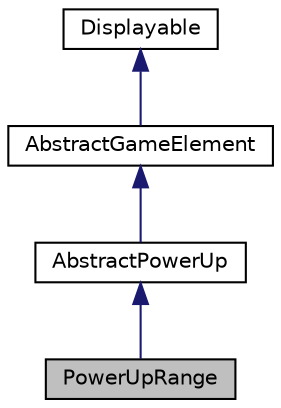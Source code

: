 digraph "PowerUpRange"
{
 // LATEX_PDF_SIZE
  edge [fontname="Helvetica",fontsize="10",labelfontname="Helvetica",labelfontsize="10"];
  node [fontname="Helvetica",fontsize="10",shape=record];
  Node1 [label="PowerUpRange",height=0.2,width=0.4,color="black", fillcolor="grey75", style="filled", fontcolor="black",tooltip=" "];
  Node2 -> Node1 [dir="back",color="midnightblue",fontsize="10",style="solid",fontname="Helvetica"];
  Node2 [label="AbstractPowerUp",height=0.2,width=0.4,color="black", fillcolor="white", style="filled",URL="$classAbstractPowerUp.html",tooltip="Classe abstraite regroupant tous les power ups."];
  Node3 -> Node2 [dir="back",color="midnightblue",fontsize="10",style="solid",fontname="Helvetica"];
  Node3 [label="AbstractGameElement",height=0.2,width=0.4,color="black", fillcolor="white", style="filled",URL="$classAbstractGameElement.html",tooltip="Classe abstraite regroupant tous les élements de jeux, comme les blocs, les power ups ou les joueurs."];
  Node4 -> Node3 [dir="back",color="midnightblue",fontsize="10",style="solid",fontname="Helvetica"];
  Node4 [label="Displayable",height=0.2,width=0.4,color="black", fillcolor="white", style="filled",URL="$classDisplayable.html",tooltip=" "];
}
